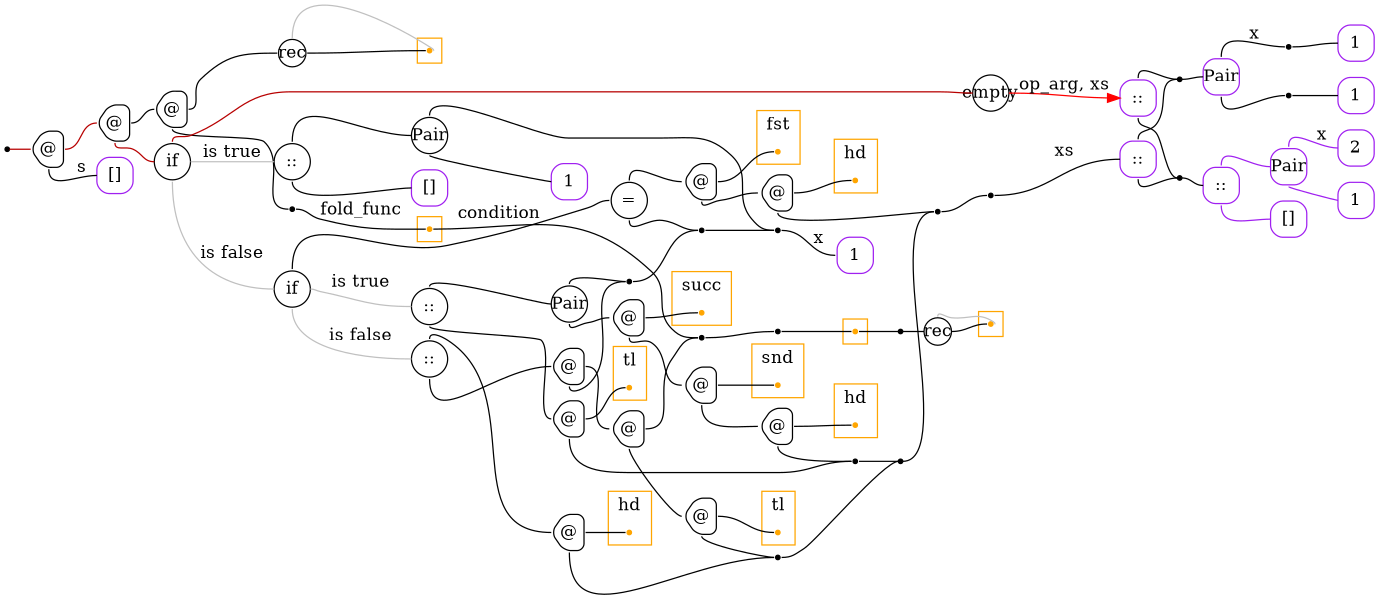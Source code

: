 digraph G {
  rankdir=LR;
  edge[arrowhead=none,arrowtail=none];
  node[fixedsize=true,shape=circle]
  size="9.201041666666667,5.219270833333334";
  labeldistance=0;
  nodesep=.175;
  ranksep=.175;

 nd1[shape=point];
   nd15[label="1",tooltip="nd15-ConstGraph",style=rounded,orientation=90,shape=square,width=.4,height=.4,color="purple"];
   nd21[label="2",tooltip="nd21-ConstGraph",style=rounded,orientation=90,shape=square,width=.4,height=.4,color="purple"];
   nd27[label="1",tooltip="nd27-ConstGraph",style=rounded,orientation=90,shape=square,width=.4,height=.4,color="purple"];
 subgraph cluster_nd174 {
   graph[style=fill,color="orange"];
   ndcluster_nd174[tooltip="nd174",orientation=90,shape=point,color="orange"];
 };
   nd592[label="1",tooltip="nd592-ConstGraph",style=rounded,orientation=90,shape=square,width=.4,height=.4,color="purple"];
   nd686[label="Pair",tooltip="nd686-ConstPairGraph",style=rounded,orientation=90,shape=square,width=.4,height=.4,color="purple"];
 nd885[label=" ",tooltip="nd885-ContractGraph",style=rounded,orientation=90,shape=point];
 nd918[label=" ",tooltip="nd918-ContractGraph",style=rounded,orientation=90,shape=point];
 nd919[label=" ",tooltip="nd919-ContractGraph",style=rounded,orientation=90,shape=point];
 subgraph cluster_nd383 {
   graph[style=fill,color="orange"];
   ndcluster_nd383[tooltip="nd383",orientation=90,shape=point,color="orange"];
 };
 nd946[label="rec",tooltip="nd946-RecurGraph",style=rounded,width=.3,height=.3,color="#000000"];
   subgraph cluster_nd950 {
     graph[style=fill,color="orange"];
     ndcluster_nd950[tooltip="nd950",orientation=90,shape=point,color="orange"];
   };
 nd1152[label=" ",tooltip="nd1152-ContractGraph",style=rounded,orientation=90,shape=point];
   nd1071[label="1",tooltip="nd1071-ConstGraph",style=rounded,orientation=90,shape=square,width=.4,height=.4,color="purple"];
   nd1075[label="[]",tooltip="nd1075-ConstEmptyGraph",style=rounded,orientation=90,shape=square,width=.4,height=.4,color="purple"];
   nd1165[label="Pair",tooltip="nd1165-ConstPairGraph",style=rounded,orientation=90,shape=square,width=.4,height=.4,color="purple"];
   nd1171[label="::",tooltip="nd1171-ConstListGraph",style=rounded,orientation=90,shape=square,width=.4,height=.4,color="purple"];
   nd1178[label="::",tooltip="nd1178-ConstListGraph",style=rounded,orientation=90,shape=square,width=.4,height=.4,color="purple"];
 nd1182[label="rec",tooltip="nd1182-RecurGraph",style=rounded,width=.3,height=.3,color="#000000"];
   subgraph cluster_nd1186 {
     graph[style=fill,color="orange"];
     ndcluster_nd1186[tooltip="nd1186",orientation=90,shape=point,color="orange"];
   };
 nd718[label="@",tooltip="nd718-AppGraph",style=rounded,orientation=90,shape=house,width=.4,height=.4,color="#000000"];
 nd719[label="@",tooltip="nd719-AppGraph",style=rounded,orientation=90,shape=house,width=.4,height=.4,color="#000000"];
 nd720[label="@",tooltip="nd720-AppGraph",style=rounded,orientation=90,shape=house,width=.4,height=.4,color="#000000"];
 nd734[label=" ",tooltip="nd734-ContractGraph",style=rounded,orientation=90,shape=point];
   nd1263[label="[]",tooltip="nd1263-ConstEmptyGraph",style=rounded,orientation=90,shape=square,width=.4,height=.4,color="purple"];
 nd1367[label=" ",tooltip="nd1367-ContractGraph",style=rounded,orientation=90,shape=point];
 nd1273[label="if",tooltip="nd1273-IfGraph",style=rounded,width=.4,height=.4,color="#000000"];
 nd1281[label="::",tooltip="nd1281-BinOpGraph",style=rounded,width=.4,height=.4,color="#000000"];
 nd1282[label="Pair",tooltip="nd1282-BinOpGraph",style=rounded,width=.4,height=.4,color="#000000"];
   nd1286[label="1",tooltip="nd1286-ConstGraph",style=rounded,orientation=90,shape=square,width=.4,height=.4,color="purple"];
   nd1290[label="[]",tooltip="nd1290-ConstEmptyGraph",style=rounded,orientation=90,shape=square,width=.4,height=.4,color="purple"];
 nd1291[label="if",tooltip="nd1291-IfGraph",style=rounded,width=.4,height=.4,color="#000000"];
 nd1292[label="=",tooltip="nd1292-BinOpGraph",style=rounded,width=.4,height=.4,color="#000000"];
 nd1293[label="@",tooltip="nd1293-AppGraph",style=rounded,orientation=90,shape=house,width=.4,height=.4,color="#000000"];
 subgraph cluster_nd1296 {
   graph[style=fill,color="orange",label="fst"];
   ndcluster_nd1296[tooltip="nd1296",orientation=90,shape=point,color="orange"];
 };
 nd1300[label="@",tooltip="nd1300-AppGraph",style=rounded,orientation=90,shape=house,width=.4,height=.4,color="#000000"];
 subgraph cluster_nd1303 {
   graph[style=fill,color="orange",label="hd"];
   ndcluster_nd1303[tooltip="nd1303",orientation=90,shape=point,color="orange"];
 };
 nd1307[label="::",tooltip="nd1307-BinOpGraph",style=rounded,width=.4,height=.4,color="#000000"];
 nd1308[label="Pair",tooltip="nd1308-BinOpGraph",style=rounded,width=.4,height=.4,color="#000000"];
 nd1309[label="@",tooltip="nd1309-AppGraph",style=rounded,orientation=90,shape=house,width=.4,height=.4,color="#000000"];
 subgraph cluster_nd1312 {
   graph[style=fill,color="orange",label="succ"];
   ndcluster_nd1312[tooltip="nd1312",orientation=90,shape=point,color="orange"];
 };
 nd1316[label="@",tooltip="nd1316-AppGraph",style=rounded,orientation=90,shape=house,width=.4,height=.4,color="#000000"];
 subgraph cluster_nd1319 {
   graph[style=fill,color="orange",label="snd"];
   ndcluster_nd1319[tooltip="nd1319",orientation=90,shape=point,color="orange"];
 };
 nd1323[label="@",tooltip="nd1323-AppGraph",style=rounded,orientation=90,shape=house,width=.4,height=.4,color="#000000"];
 subgraph cluster_nd1326 {
   graph[style=fill,color="orange",label="hd"];
   ndcluster_nd1326[tooltip="nd1326",orientation=90,shape=point,color="orange"];
 };
 nd1330[label="@",tooltip="nd1330-AppGraph",style=rounded,orientation=90,shape=house,width=.4,height=.4,color="#000000"];
 subgraph cluster_nd1333 {
   graph[style=fill,color="orange",label="tl"];
   ndcluster_nd1333[tooltip="nd1333",orientation=90,shape=point,color="orange"];
 };
 nd1337[label=" ",tooltip="nd1337-ContractGraph",style=rounded,orientation=90,shape=point];
 nd1338[label="::",tooltip="nd1338-BinOpGraph",style=rounded,width=.4,height=.4,color="#000000"];
 nd1339[label="@",tooltip="nd1339-AppGraph",style=rounded,orientation=90,shape=house,width=.4,height=.4,color="#000000"];
 subgraph cluster_nd1342 {
   graph[style=fill,color="orange",label="hd"];
   ndcluster_nd1342[tooltip="nd1342",orientation=90,shape=point,color="orange"];
 };
 nd1346[label="@",tooltip="nd1346-AppGraph",style=rounded,orientation=90,shape=house,width=.4,height=.4,color="#000000"];
 nd1347[label="@",tooltip="nd1347-AppGraph",style=rounded,orientation=90,shape=house,width=.4,height=.4,color="#000000"];
 nd1349[label="@",tooltip="nd1349-AppGraph",style=rounded,orientation=90,shape=house,width=.4,height=.4,color="#000000"];
 subgraph cluster_nd1352 {
   graph[style=fill,color="orange",label="tl"];
   ndcluster_nd1352[tooltip="nd1352",orientation=90,shape=point,color="orange"];
 };
 nd1357[label=" ",tooltip="nd1357-ContractGraph",style=rounded,orientation=90,shape=point];
 nd1358[label=" ",tooltip="nd1358-ContractGraph",style=rounded,orientation=90,shape=point];
 nd1359[label=" ",tooltip="nd1359-ContractGraph",style=rounded,orientation=90,shape=point];
 nd1360[label=" ",tooltip="nd1360-ContractGraph",style=rounded,orientation=90,shape=point];
 nd1361[label=" ",tooltip="nd1361-ContractGraph",style=rounded,orientation=90,shape=point];
 nd1362[label=" ",tooltip="nd1362-ContractGraph",style=rounded,orientation=90,shape=point];
 nd1363[label=" ",tooltip="nd1363-ContractGraph",style=rounded,orientation=90,shape=point];
   nd1371[label="::",tooltip="nd1371-ConstListGraph",style=rounded,orientation=90,shape=square,width=.4,height=.4,color="purple"];
 nd1374[label=" ",tooltip="nd1374-ContractGraph",style=rounded,orientation=90,shape=point];
 nd1375[label=" ",tooltip="nd1375-ContractGraph",style=rounded,orientation=90,shape=point];
 nd1279[label="empty",tooltip="nd1279-UnOpGraph",style=rounded,width=.4,height=.4,color="#000000"];

  ndcluster_nd174->nd1367[tailport=e,headport=w];
  ndcluster_nd383->nd1152[tailport=e,headport=w];
  nd885->ndcluster_nd383[tailport=e,headport=w];
  nd1152->nd946[tailport=e,headport=w,color=black,arrowhead=none,arrowtail=none];
  nd686->nd919[tailport=s,headport=w];
  nd686->nd918[label="x",tailport=n,headport=w];
  nd918->nd15[tailport=e,headport=w];
  nd919->nd592[tailport=e,headport=w];
  nd1178->nd1374[tailport=n,headport=w];
  nd718->nd1263[label="s",tailport=s,headport=w];
  nd720->nd1182[tailport=e,headport=w,color=black,arrowhead=none,arrowtail=none];
  nd719->nd720[tailport=e,headport=w];
  nd720->nd734[tailport=s,headport=w];
  nd718->nd719[tailport=e,headport=w,color="#b70000",arrowhead=none,arrowtail=none];
  nd1->nd718[label="",tailport=e,headport=w,color="#b70000",arrowhead=none,arrowtail=none];
  nd734->ndcluster_nd174[label="fold_func",tailport=e,headport=w];
  nd1367->nd885[tailport=e,headport=w];
  nd946->ndcluster_nd950[dir=back,headport=e,tailport=n,color=grey,arrowhead=none,arrowtail=none];
  nd946->ndcluster_nd950[tailport=e,headport=w];
  nd1165->nd1071[tailport=s,headport=w,color=purple,arrowhead=none,arrowtail=none];
  nd1171->nd1165[tailport=n,headport=w,color=purple,arrowhead=none,arrowtail=none];
  nd1171->nd1075[tailport=s,headport=w,color=purple,arrowhead=none,arrowtail=none];
  nd1178->nd1375[label="",tailport=s,headport=w];
  nd1165->nd21[label="x",tailport=n,headport=w,color=purple,arrowhead=none,arrowtail=none];
  nd1374->nd686[tailport=e,headport=w];
  nd1375->nd1171[tailport=e,headport=w];
  nd1182->ndcluster_nd1186[dir=back,headport=e,tailport=n,color=grey,arrowhead=none,arrowtail=none];
  nd1182->ndcluster_nd1186[tailport=e,headport=w];
  nd1273->nd1279[tailport=n,headport=w,color="#b70000",arrowhead=none,arrowtail=none];
  nd1279->nd1371[label="op_arg, xs",tailport=e,headport=w,color=red,arrowhead=normal];
  nd1282->nd1286[tailport=s,headport=w];
  nd1281->nd1282[tailport=n,headport=w];
  nd1281->nd1290[tailport=s,headport=w];
  nd1300->ndcluster_nd1303[tailport=e,headport=w];
  nd1293->ndcluster_nd1296[tailport=e,headport=w];
  nd1293->nd1300[tailport=s,headport=w];
  nd1292->nd1293[tailport=n,headport=w];
  nd1323->ndcluster_nd1326[tailport=e,headport=w];
  nd1316->ndcluster_nd1319[tailport=e,headport=w];
  nd1316->nd1323[tailport=s,headport=w];
  nd1309->ndcluster_nd1312[tailport=e,headport=w];
  nd1309->nd1316[tailport=s,headport=w];
  nd1308->nd1309[tailport=s,headport=w];
  nd1330->ndcluster_nd1333[tailport=e,headport=w];
  nd1307->nd1308[tailport=n,headport=w];
  nd1307->nd1330[tailport=s,headport=w];
  nd1330->nd1337[tailport=s,headport=w];
  nd1323->nd1337[tailport=s,headport=w];
  nd1339->ndcluster_nd1342[tailport=e,headport=w];
  nd1349->ndcluster_nd1352[tailport=e,headport=w];
  nd1347->nd1367[tailport=e,headport=w];
  nd1347->nd1349[tailport=s,headport=w];
  nd1346->nd1347[tailport=e,headport=w];
  nd1338->nd1339[tailport=n,headport=w];
  nd1338->nd1346[tailport=s,headport=w];
  nd1349->nd1357[tailport=s,headport=w];
  nd1339->nd1357[tailport=s,headport=w];
  nd1291->nd1292[label="condition",tailport=n,headport=w];
  nd1291->nd1307[label="is true",tailport=e,headport=w,color=grey,arrowhead=none,arrowtail=none];
  nd1291->nd1338[label="is false",tailport=s,headport=w,color=grey,arrowhead=none,arrowtail=none];
  nd1346->nd1358[tailport=s,headport=w];
  nd1308->nd1358[tailport=n,headport=w];
  nd1357->nd1359[tailport=e,headport=w];
  nd1337->nd1359[tailport=e,headport=w];
  nd1292->nd1360[tailport=s,headport=w];
  nd1358->nd1360[tailport=e,headport=w];
  nd1300->nd1361[tailport=s,headport=w];
  nd1359->nd1361[tailport=e,headport=w];
  nd1273->nd1281[label="is true",tailport=e,headport=w,color=grey,arrowhead=none,arrowtail=none];
  nd1273->nd1291[label="is false",tailport=s,headport=w,color=grey,arrowhead=none,arrowtail=none];
  nd1360->nd1362[tailport=e,headport=w];
  nd1282->nd1362[tailport=n,headport=w];
  nd1361->nd1363[tailport=e,headport=w];
  nd719->nd1273[tailport=s,headport=w,color="#b70000",arrowhead=none,arrowtail=none];
  nd1362->nd27[label="x",tailport=e,headport=w];
  nd1363->nd1178[label="xs",tailport=e,headport=w];
  nd1371->nd1374[tailport=n,headport=w];
  nd1371->nd1375[label="",tailport=s,headport=w];
}